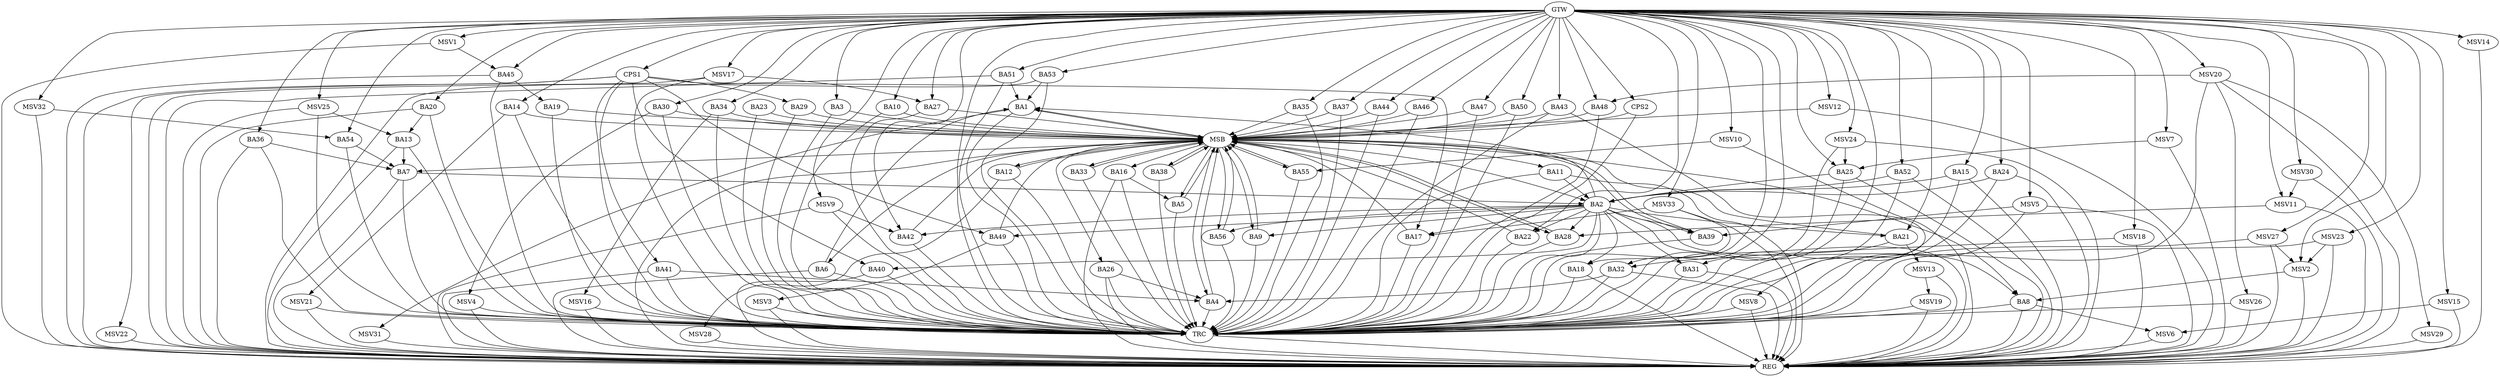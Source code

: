 strict digraph G {
  BA1 [ label="BA1" ];
  BA2 [ label="BA2" ];
  BA3 [ label="BA3" ];
  BA4 [ label="BA4" ];
  BA5 [ label="BA5" ];
  BA6 [ label="BA6" ];
  BA7 [ label="BA7" ];
  BA8 [ label="BA8" ];
  BA9 [ label="BA9" ];
  BA10 [ label="BA10" ];
  BA11 [ label="BA11" ];
  BA12 [ label="BA12" ];
  BA13 [ label="BA13" ];
  BA14 [ label="BA14" ];
  BA15 [ label="BA15" ];
  BA16 [ label="BA16" ];
  BA17 [ label="BA17" ];
  BA18 [ label="BA18" ];
  BA19 [ label="BA19" ];
  BA20 [ label="BA20" ];
  BA21 [ label="BA21" ];
  BA22 [ label="BA22" ];
  BA23 [ label="BA23" ];
  BA24 [ label="BA24" ];
  BA25 [ label="BA25" ];
  BA26 [ label="BA26" ];
  BA27 [ label="BA27" ];
  BA28 [ label="BA28" ];
  BA29 [ label="BA29" ];
  BA30 [ label="BA30" ];
  BA31 [ label="BA31" ];
  BA32 [ label="BA32" ];
  BA33 [ label="BA33" ];
  BA34 [ label="BA34" ];
  BA35 [ label="BA35" ];
  BA36 [ label="BA36" ];
  BA37 [ label="BA37" ];
  BA38 [ label="BA38" ];
  BA39 [ label="BA39" ];
  BA40 [ label="BA40" ];
  BA41 [ label="BA41" ];
  BA42 [ label="BA42" ];
  BA43 [ label="BA43" ];
  BA44 [ label="BA44" ];
  BA45 [ label="BA45" ];
  BA46 [ label="BA46" ];
  BA47 [ label="BA47" ];
  BA48 [ label="BA48" ];
  BA49 [ label="BA49" ];
  BA50 [ label="BA50" ];
  BA51 [ label="BA51" ];
  BA52 [ label="BA52" ];
  BA53 [ label="BA53" ];
  BA54 [ label="BA54" ];
  BA55 [ label="BA55" ];
  BA56 [ label="BA56" ];
  CPS1 [ label="CPS1" ];
  CPS2 [ label="CPS2" ];
  GTW [ label="GTW" ];
  REG [ label="REG" ];
  MSB [ label="MSB" ];
  TRC [ label="TRC" ];
  MSV1 [ label="MSV1" ];
  MSV2 [ label="MSV2" ];
  MSV3 [ label="MSV3" ];
  MSV4 [ label="MSV4" ];
  MSV5 [ label="MSV5" ];
  MSV6 [ label="MSV6" ];
  MSV7 [ label="MSV7" ];
  MSV8 [ label="MSV8" ];
  MSV9 [ label="MSV9" ];
  MSV10 [ label="MSV10" ];
  MSV11 [ label="MSV11" ];
  MSV12 [ label="MSV12" ];
  MSV13 [ label="MSV13" ];
  MSV14 [ label="MSV14" ];
  MSV15 [ label="MSV15" ];
  MSV16 [ label="MSV16" ];
  MSV17 [ label="MSV17" ];
  MSV18 [ label="MSV18" ];
  MSV19 [ label="MSV19" ];
  MSV20 [ label="MSV20" ];
  MSV21 [ label="MSV21" ];
  MSV22 [ label="MSV22" ];
  MSV23 [ label="MSV23" ];
  MSV24 [ label="MSV24" ];
  MSV25 [ label="MSV25" ];
  MSV26 [ label="MSV26" ];
  MSV27 [ label="MSV27" ];
  MSV28 [ label="MSV28" ];
  MSV29 [ label="MSV29" ];
  MSV30 [ label="MSV30" ];
  MSV31 [ label="MSV31" ];
  MSV32 [ label="MSV32" ];
  MSV33 [ label="MSV33" ];
  BA2 -> BA1;
  BA6 -> BA1;
  BA7 -> BA2;
  BA11 -> BA2;
  BA13 -> BA7;
  BA15 -> BA2;
  BA16 -> BA5;
  BA20 -> BA13;
  BA24 -> BA2;
  BA25 -> BA2;
  BA26 -> BA4;
  BA32 -> BA4;
  BA36 -> BA7;
  BA41 -> BA4;
  BA45 -> BA19;
  BA51 -> BA1;
  BA52 -> BA2;
  BA53 -> BA1;
  BA54 -> BA7;
  CPS1 -> BA49;
  CPS1 -> BA17;
  CPS1 -> BA29;
  CPS1 -> BA41;
  CPS1 -> BA40;
  GTW -> BA3;
  GTW -> BA10;
  GTW -> BA14;
  GTW -> BA15;
  GTW -> BA18;
  GTW -> BA20;
  GTW -> BA21;
  GTW -> BA22;
  GTW -> BA24;
  GTW -> BA25;
  GTW -> BA27;
  GTW -> BA30;
  GTW -> BA31;
  GTW -> BA32;
  GTW -> BA34;
  GTW -> BA35;
  GTW -> BA36;
  GTW -> BA37;
  GTW -> BA42;
  GTW -> BA43;
  GTW -> BA44;
  GTW -> BA45;
  GTW -> BA46;
  GTW -> BA47;
  GTW -> BA48;
  GTW -> BA50;
  GTW -> BA51;
  GTW -> BA52;
  GTW -> BA53;
  GTW -> BA54;
  GTW -> CPS1;
  GTW -> CPS2;
  BA2 -> REG;
  BA6 -> REG;
  BA7 -> REG;
  BA8 -> REG;
  BA11 -> REG;
  BA13 -> REG;
  BA15 -> REG;
  BA16 -> REG;
  BA18 -> REG;
  BA20 -> REG;
  BA24 -> REG;
  BA25 -> REG;
  BA26 -> REG;
  BA31 -> REG;
  BA32 -> REG;
  BA36 -> REG;
  BA40 -> REG;
  BA41 -> REG;
  BA45 -> REG;
  BA51 -> REG;
  BA52 -> REG;
  BA53 -> REG;
  CPS1 -> REG;
  BA1 -> MSB;
  MSB -> BA2;
  MSB -> REG;
  BA3 -> MSB;
  BA4 -> MSB;
  BA5 -> MSB;
  BA9 -> MSB;
  MSB -> BA6;
  BA10 -> MSB;
  MSB -> BA5;
  BA12 -> MSB;
  MSB -> BA1;
  BA14 -> MSB;
  BA17 -> MSB;
  BA19 -> MSB;
  MSB -> BA7;
  BA21 -> MSB;
  MSB -> BA12;
  BA22 -> MSB;
  BA23 -> MSB;
  MSB -> BA8;
  BA27 -> MSB;
  MSB -> BA4;
  BA28 -> MSB;
  MSB -> BA26;
  BA29 -> MSB;
  MSB -> BA9;
  BA30 -> MSB;
  BA33 -> MSB;
  BA34 -> MSB;
  BA35 -> MSB;
  BA37 -> MSB;
  BA38 -> MSB;
  BA39 -> MSB;
  BA42 -> MSB;
  BA43 -> MSB;
  BA44 -> MSB;
  MSB -> BA33;
  BA46 -> MSB;
  BA47 -> MSB;
  BA48 -> MSB;
  BA49 -> MSB;
  MSB -> BA28;
  BA50 -> MSB;
  BA55 -> MSB;
  BA56 -> MSB;
  CPS2 -> MSB;
  MSB -> BA16;
  MSB -> BA39;
  MSB -> BA11;
  MSB -> BA38;
  MSB -> BA56;
  MSB -> BA55;
  BA1 -> TRC;
  BA2 -> TRC;
  BA3 -> TRC;
  BA4 -> TRC;
  BA5 -> TRC;
  BA6 -> TRC;
  BA7 -> TRC;
  BA8 -> TRC;
  BA9 -> TRC;
  BA10 -> TRC;
  BA11 -> TRC;
  BA12 -> TRC;
  BA13 -> TRC;
  BA14 -> TRC;
  BA15 -> TRC;
  BA16 -> TRC;
  BA17 -> TRC;
  BA18 -> TRC;
  BA19 -> TRC;
  BA20 -> TRC;
  BA21 -> TRC;
  BA22 -> TRC;
  BA23 -> TRC;
  BA24 -> TRC;
  BA25 -> TRC;
  BA26 -> TRC;
  BA27 -> TRC;
  BA28 -> TRC;
  BA29 -> TRC;
  BA30 -> TRC;
  BA31 -> TRC;
  BA32 -> TRC;
  BA33 -> TRC;
  BA34 -> TRC;
  BA35 -> TRC;
  BA36 -> TRC;
  BA37 -> TRC;
  BA38 -> TRC;
  BA39 -> TRC;
  BA40 -> TRC;
  BA41 -> TRC;
  BA42 -> TRC;
  BA43 -> TRC;
  BA44 -> TRC;
  BA45 -> TRC;
  BA46 -> TRC;
  BA47 -> TRC;
  BA48 -> TRC;
  BA49 -> TRC;
  BA50 -> TRC;
  BA51 -> TRC;
  BA52 -> TRC;
  BA53 -> TRC;
  BA54 -> TRC;
  BA55 -> TRC;
  BA56 -> TRC;
  CPS1 -> TRC;
  CPS2 -> TRC;
  GTW -> TRC;
  TRC -> REG;
  BA2 -> BA49;
  BA2 -> BA28;
  BA2 -> BA56;
  BA2 -> BA17;
  BA2 -> BA40;
  BA2 -> BA21;
  BA2 -> BA22;
  BA2 -> BA42;
  BA2 -> BA31;
  BA2 -> BA8;
  BA2 -> BA18;
  BA2 -> BA9;
  BA2 -> BA39;
  MSV1 -> BA45;
  GTW -> MSV1;
  MSV1 -> REG;
  MSV2 -> BA8;
  GTW -> MSV2;
  MSV2 -> REG;
  BA49 -> MSV3;
  MSV3 -> REG;
  MSV3 -> TRC;
  BA30 -> MSV4;
  MSV4 -> REG;
  MSV4 -> TRC;
  MSV5 -> BA39;
  GTW -> MSV5;
  MSV5 -> REG;
  MSV5 -> TRC;
  BA8 -> MSV6;
  MSV6 -> REG;
  MSV7 -> BA25;
  GTW -> MSV7;
  MSV7 -> REG;
  BA43 -> MSV8;
  MSV8 -> REG;
  MSV8 -> TRC;
  MSV9 -> BA42;
  GTW -> MSV9;
  MSV9 -> REG;
  MSV9 -> TRC;
  MSV10 -> BA55;
  GTW -> MSV10;
  MSV10 -> REG;
  MSV11 -> BA28;
  GTW -> MSV11;
  MSV11 -> REG;
  MSV12 -> MSB;
  GTW -> MSV12;
  MSV12 -> REG;
  BA21 -> MSV13;
  MSV13 -> REG;
  GTW -> MSV14;
  MSV14 -> REG;
  MSV15 -> MSV6;
  GTW -> MSV15;
  MSV15 -> REG;
  BA34 -> MSV16;
  MSV16 -> REG;
  MSV16 -> TRC;
  MSV17 -> BA27;
  GTW -> MSV17;
  MSV17 -> REG;
  MSV17 -> TRC;
  MSV18 -> BA32;
  GTW -> MSV18;
  MSV18 -> REG;
  MSV13 -> MSV19;
  MSV19 -> REG;
  MSV19 -> TRC;
  MSV20 -> BA48;
  GTW -> MSV20;
  MSV20 -> REG;
  MSV20 -> TRC;
  BA14 -> MSV21;
  MSV21 -> REG;
  MSV21 -> TRC;
  CPS1 -> MSV22;
  MSV22 -> REG;
  MSV23 -> MSV2;
  GTW -> MSV23;
  MSV23 -> REG;
  MSV23 -> TRC;
  MSV24 -> BA25;
  GTW -> MSV24;
  MSV24 -> REG;
  MSV24 -> TRC;
  MSV25 -> BA13;
  GTW -> MSV25;
  MSV25 -> REG;
  MSV25 -> TRC;
  MSV20 -> MSV26;
  MSV26 -> REG;
  MSV26 -> TRC;
  MSV27 -> MSV2;
  GTW -> MSV27;
  MSV27 -> REG;
  MSV27 -> TRC;
  BA12 -> MSV28;
  MSV28 -> REG;
  MSV20 -> MSV29;
  MSV29 -> REG;
  MSV30 -> MSV11;
  GTW -> MSV30;
  MSV30 -> REG;
  BA1 -> MSV31;
  MSV31 -> REG;
  MSV32 -> BA54;
  GTW -> MSV32;
  MSV32 -> REG;
  MSV33 -> BA17;
  GTW -> MSV33;
  MSV33 -> REG;
  MSV33 -> TRC;
}
